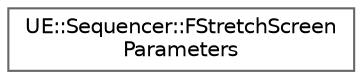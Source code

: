 digraph "Graphical Class Hierarchy"
{
 // INTERACTIVE_SVG=YES
 // LATEX_PDF_SIZE
  bgcolor="transparent";
  edge [fontname=Helvetica,fontsize=10,labelfontname=Helvetica,labelfontsize=10];
  node [fontname=Helvetica,fontsize=10,shape=box,height=0.2,width=0.4];
  rankdir="LR";
  Node0 [id="Node000000",label="UE::Sequencer::FStretchScreen\lParameters",height=0.2,width=0.4,color="grey40", fillcolor="white", style="filled",URL="$d6/df6/structUE_1_1Sequencer_1_1FStretchScreenParameters.html",tooltip=" "];
}
